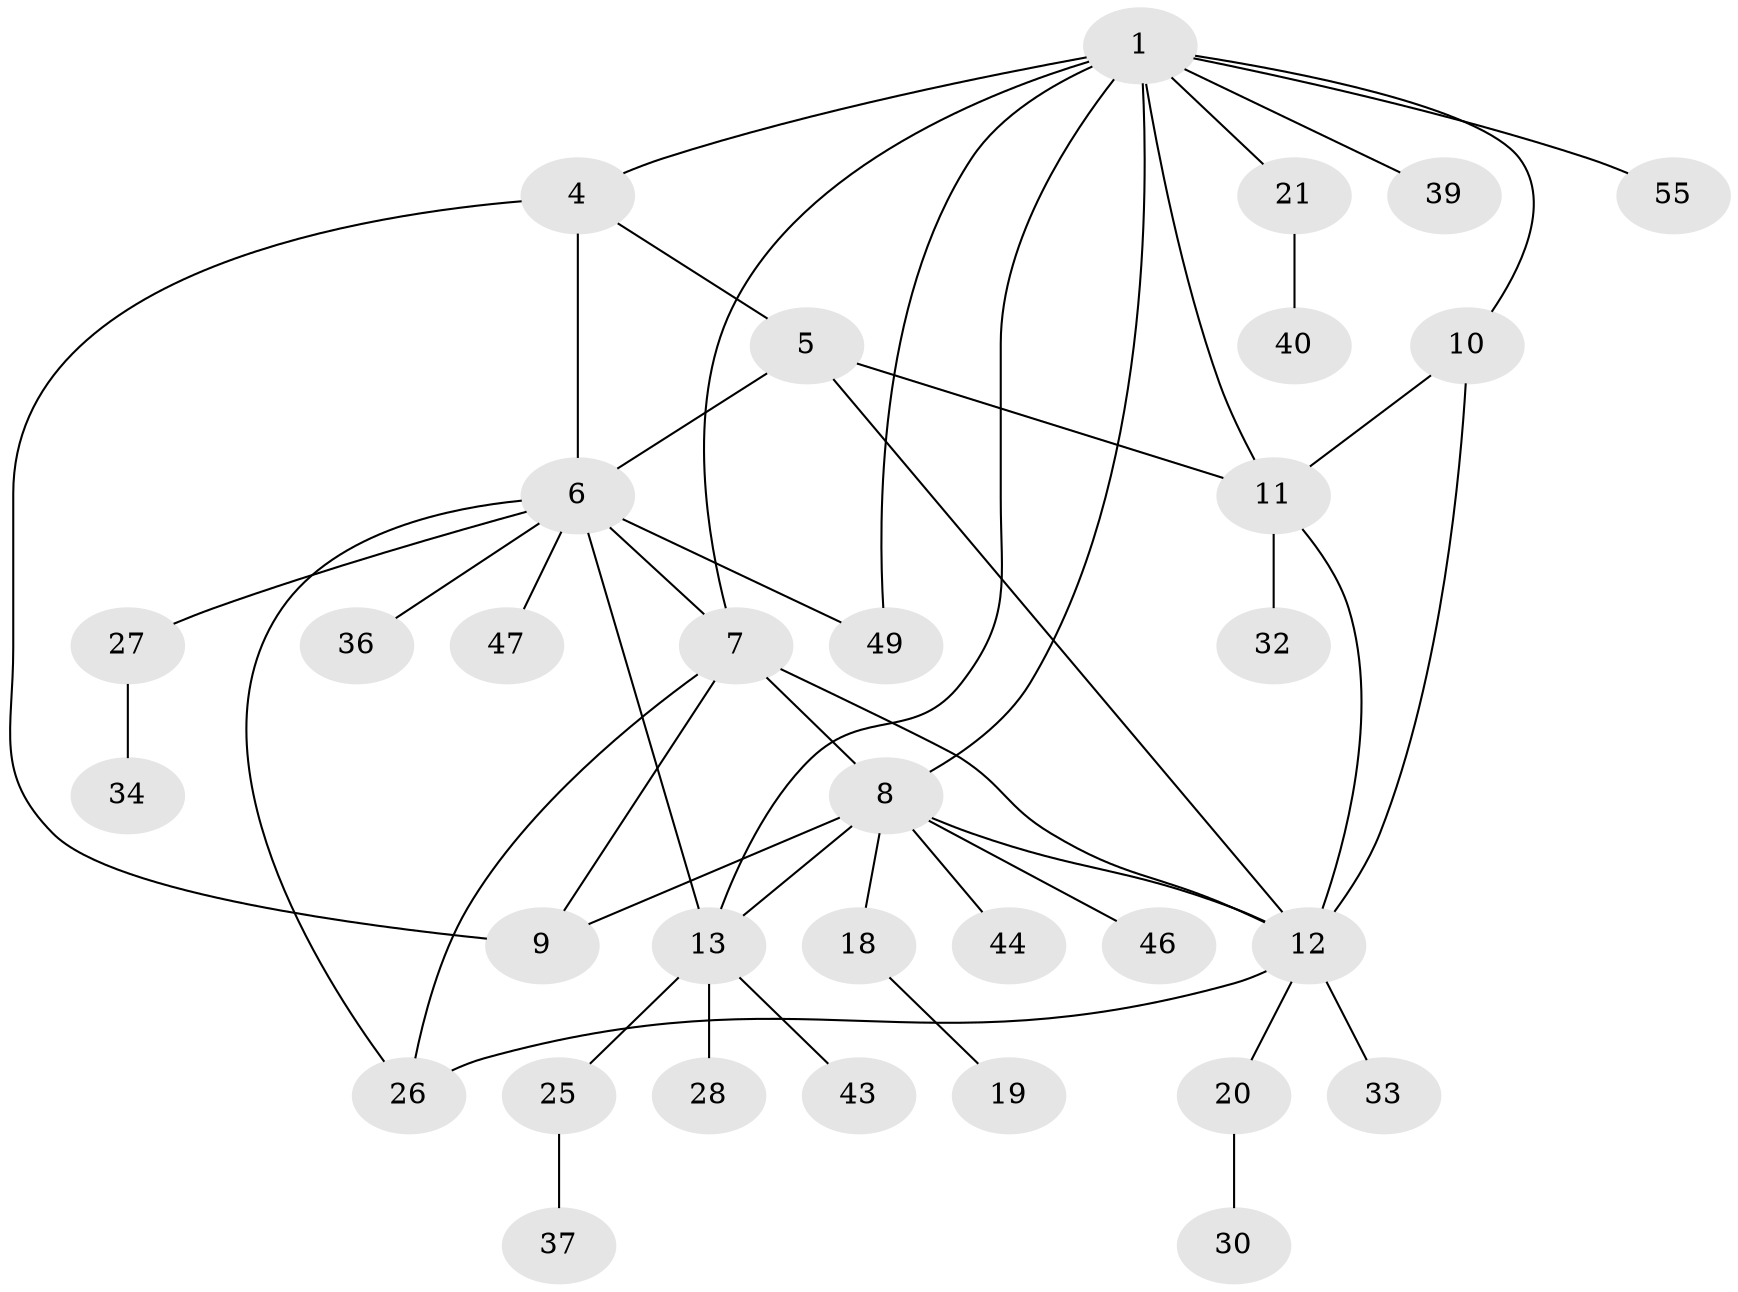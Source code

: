 // original degree distribution, {4: 0.07462686567164178, 2: 0.1791044776119403, 11: 0.014925373134328358, 10: 0.029850746268656716, 6: 0.029850746268656716, 5: 0.05970149253731343, 3: 0.08955223880597014, 9: 0.014925373134328358, 1: 0.5074626865671642}
// Generated by graph-tools (version 1.1) at 2025/16/03/09/25 04:16:01]
// undirected, 33 vertices, 48 edges
graph export_dot {
graph [start="1"]
  node [color=gray90,style=filled];
  1 [super="+2+60"];
  4 [super="+29"];
  5 [super="+31"];
  6 [super="+38"];
  7;
  8 [super="+15"];
  9;
  10 [super="+16+48"];
  11 [super="+22+35"];
  12 [super="+17+42+45+23"];
  13 [super="+14"];
  18 [super="+24"];
  19;
  20;
  21 [super="+61"];
  25 [super="+66"];
  26 [super="+56"];
  27 [super="+67"];
  28;
  30;
  32;
  33;
  34;
  36 [super="+51"];
  37 [super="+54"];
  39;
  40;
  43;
  44;
  46;
  47;
  49 [super="+53"];
  55;
  1 -- 4;
  1 -- 39;
  1 -- 7;
  1 -- 8;
  1 -- 10;
  1 -- 11;
  1 -- 49;
  1 -- 21;
  1 -- 55;
  1 -- 13;
  4 -- 5;
  4 -- 6;
  4 -- 9;
  5 -- 6;
  5 -- 12;
  5 -- 11;
  6 -- 7;
  6 -- 13;
  6 -- 26;
  6 -- 27;
  6 -- 36;
  6 -- 47;
  6 -- 49;
  7 -- 8;
  7 -- 9;
  7 -- 12;
  7 -- 26;
  8 -- 9;
  8 -- 18;
  8 -- 44;
  8 -- 12;
  8 -- 13 [weight=2];
  8 -- 46;
  10 -- 11;
  10 -- 12;
  11 -- 12;
  11 -- 32;
  12 -- 20;
  12 -- 26;
  12 -- 33;
  13 -- 25;
  13 -- 43;
  13 -- 28;
  18 -- 19;
  20 -- 30;
  21 -- 40;
  25 -- 37;
  27 -- 34;
}
